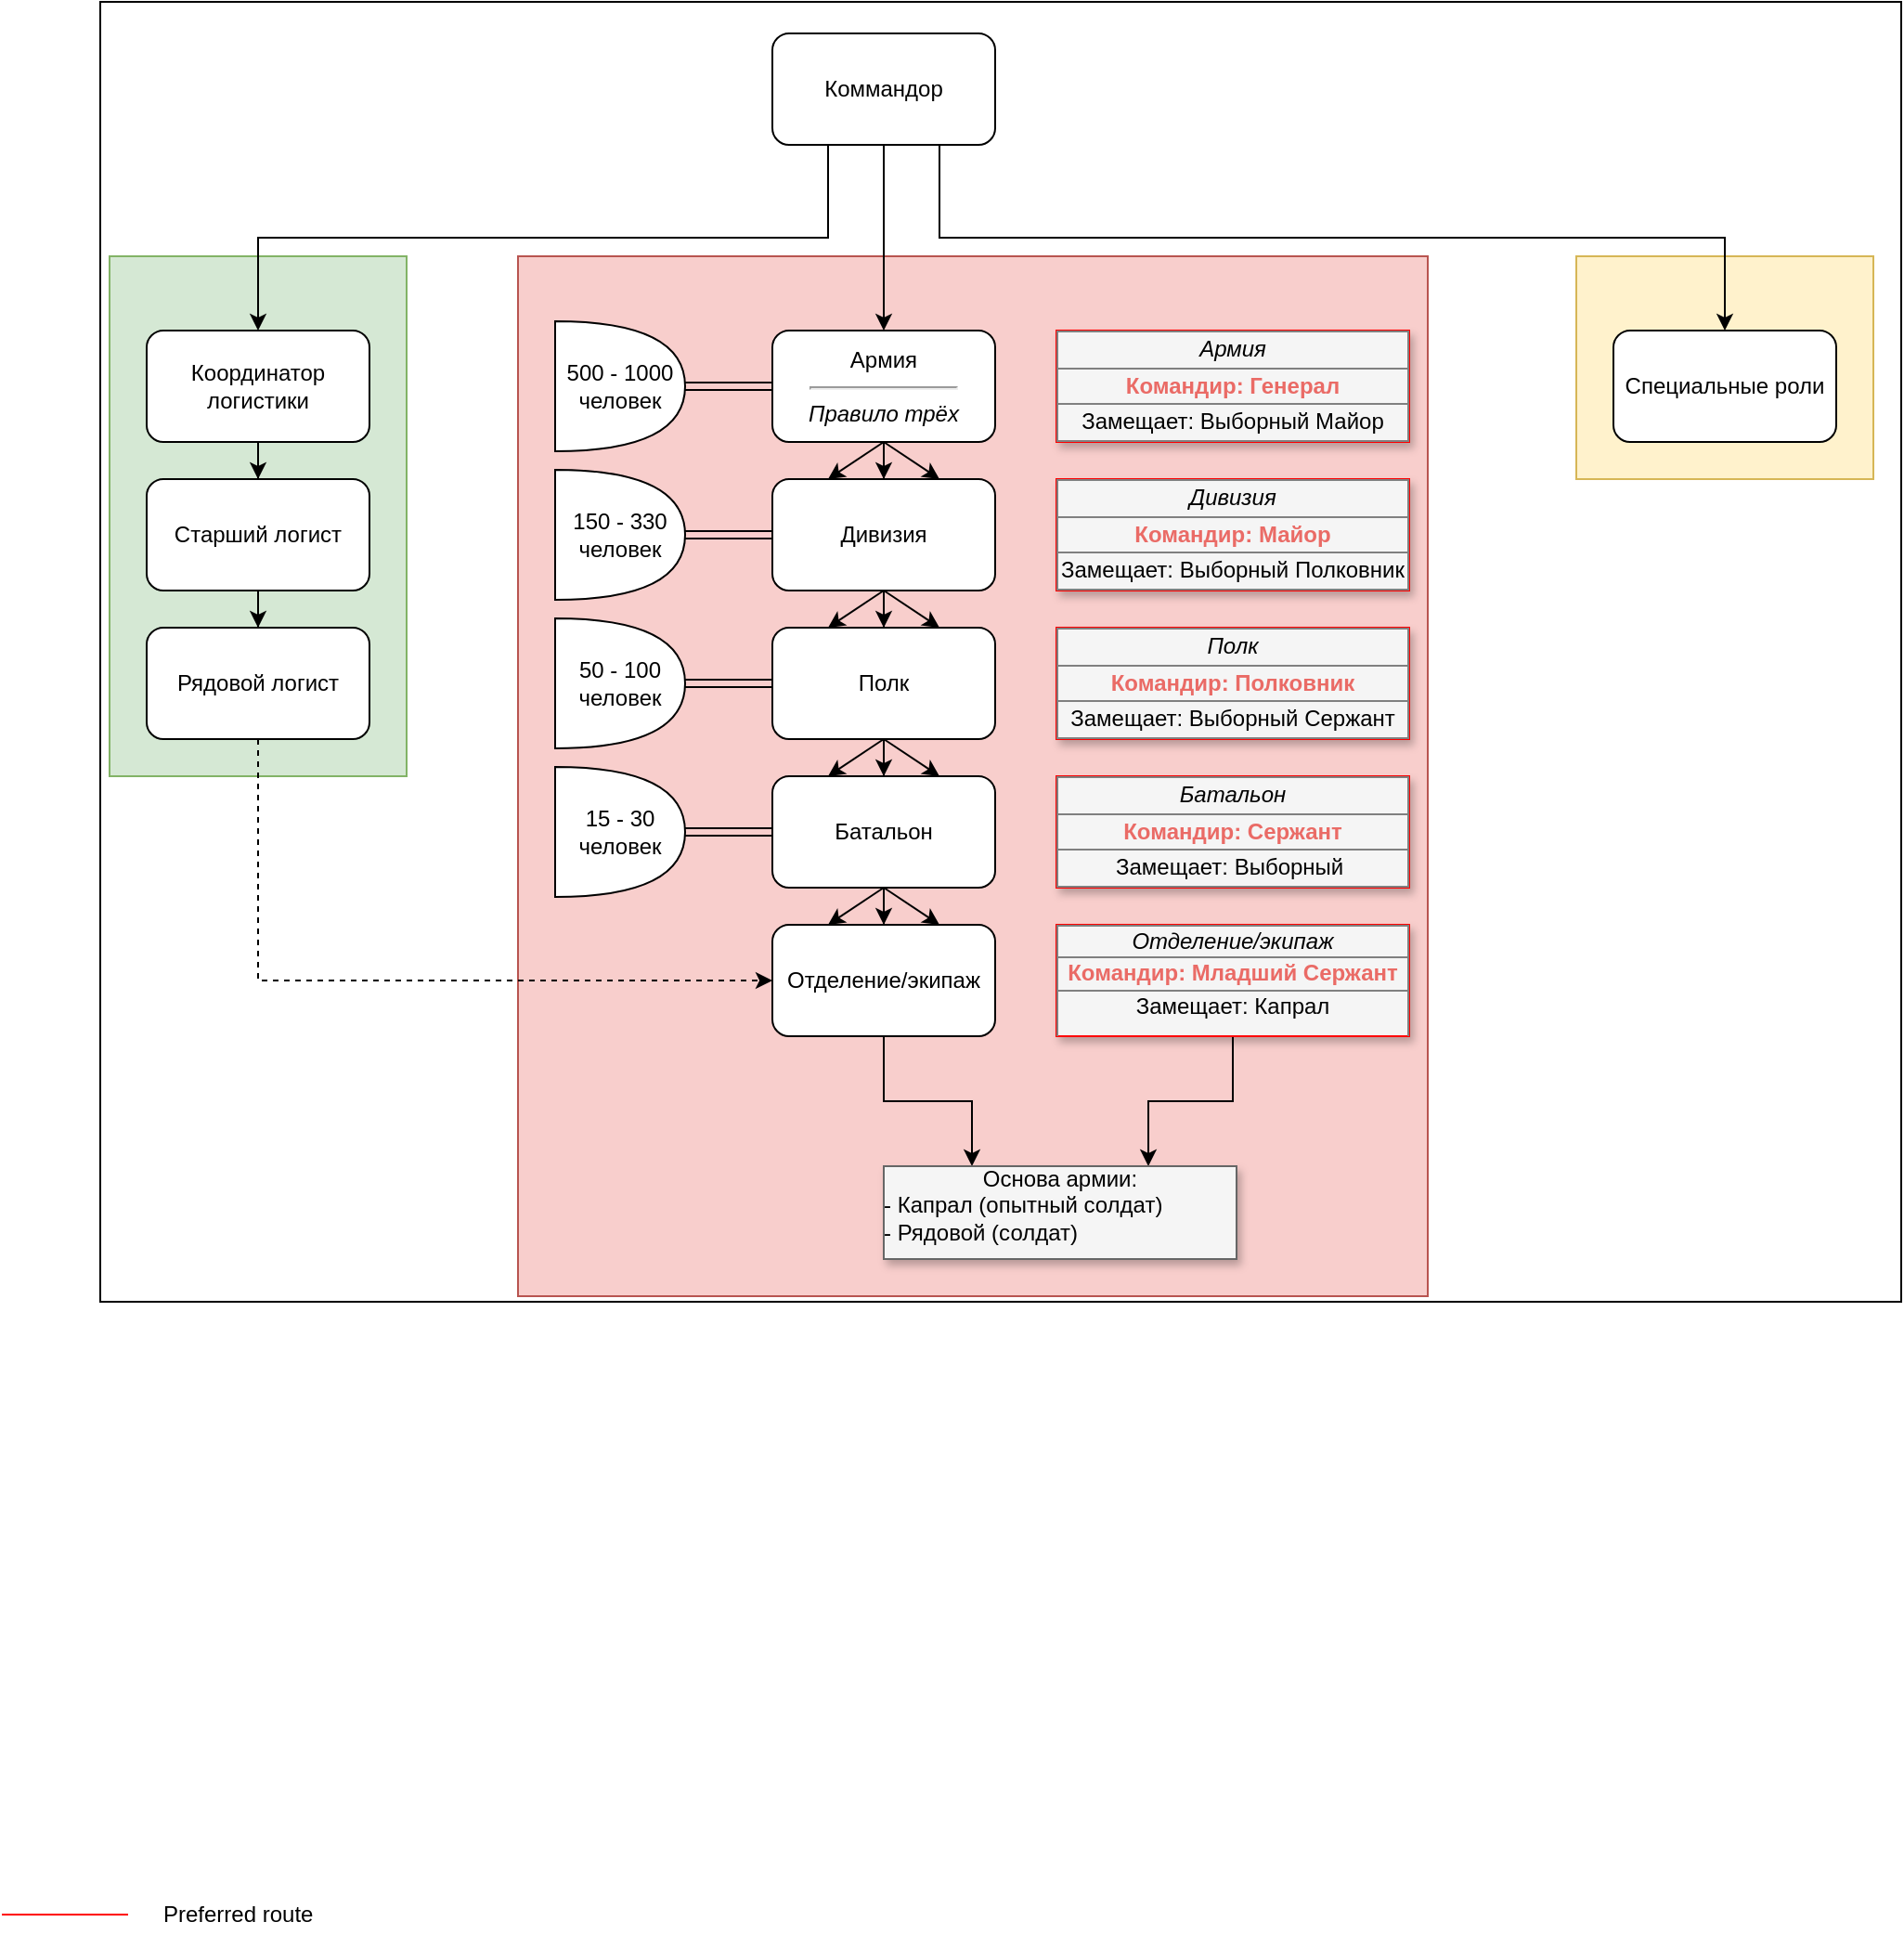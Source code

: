 <mxfile version="20.5.1" type="github">
  <diagram name="Page-1" id="9c096ad6-e400-ecc8-3e38-643d2caac077">
    <mxGraphModel dx="1422" dy="762" grid="1" gridSize="10" guides="1" tooltips="1" connect="1" arrows="1" fold="1" page="1" pageScale="1.5" pageWidth="827" pageHeight="583" background="none" math="0" shadow="0">
      <root>
        <mxCell id="0" style=";html=1;" />
        <mxCell id="1" style=";html=1;" parent="0" />
        <mxCell id="SyCh86fztDe2KE6wsMSK-53" value="" style="rounded=0;whiteSpace=wrap;html=1;fontColor=#000000;" vertex="1" parent="1">
          <mxGeometry x="140" y="80" width="970" height="700" as="geometry" />
        </mxCell>
        <mxCell id="SyCh86fztDe2KE6wsMSK-36" value="" style="rounded=0;whiteSpace=wrap;html=1;fillColor=#fff2cc;strokeColor=#d6b656;" vertex="1" parent="1">
          <mxGeometry x="935" y="217" width="160" height="120" as="geometry" />
        </mxCell>
        <mxCell id="SyCh86fztDe2KE6wsMSK-21" value="" style="rounded=0;whiteSpace=wrap;html=1;fillColor=#d5e8d4;strokeColor=#82b366;" vertex="1" parent="1">
          <mxGeometry x="145" y="217" width="160" height="280" as="geometry" />
        </mxCell>
        <mxCell id="SyCh86fztDe2KE6wsMSK-6" value="" style="rounded=0;whiteSpace=wrap;html=1;fillColor=#f8cecc;strokeColor=#b85450;" vertex="1" parent="1">
          <mxGeometry x="365" y="217" width="490" height="560" as="geometry" />
        </mxCell>
        <mxCell id="30e23a8a0b95c500-1" value="&lt;table border=&quot;1&quot; width=&quot;100%&quot; style=&quot;width: 100% ; height: 100% ; border-collapse: collapse&quot;&gt;&lt;tbody&gt;&lt;tr&gt;&lt;td colspan=&quot;2&quot; align=&quot;center&quot;&gt;&lt;font style=&quot;font-size: 12px;&quot;&gt;&lt;i&gt;Армия&lt;/i&gt;&lt;/font&gt;&lt;/td&gt;&lt;/tr&gt;&lt;tr&gt;&lt;td align=&quot;center&quot;&gt;&lt;font color=&quot;#ea6b66&quot;&gt;&lt;b&gt;Командир: Генерал&lt;/b&gt;&lt;/font&gt;&lt;/td&gt;&lt;/tr&gt;&lt;tr&gt;&lt;td align=&quot;center&quot;&gt;Замещает: Выборный Майор&lt;/td&gt;&lt;/tr&gt;&lt;/tbody&gt;&lt;/table&gt;" style="text;html=1;strokeColor=#FF0000;fillColor=#f5f5f5;overflow=fill;rounded=0;shadow=1;fontSize=12;align=center;" parent="1" vertex="1">
          <mxGeometry x="655" y="257" width="190" height="60" as="geometry" />
        </mxCell>
        <mxCell id="3cfceab9cabfe5b9-59" value="" style="line;strokeWidth=1;html=1;rounded=1;fontSize=12;align=center;verticalAlign=middle;strokeColor=#FF0000;endFill=1;endArrow=classic;endSize=10;startSize=10;" parent="1" vertex="1">
          <mxGeometry x="87" y="1105" width="68" height="10" as="geometry" />
        </mxCell>
        <mxCell id="3cfceab9cabfe5b9-60" value="Preferred route" style="text;html=1;strokeColor=none;fillColor=none;align=left;verticalAlign=middle;whiteSpace=wrap;rounded=0;shadow=1;fontSize=12;" parent="1" vertex="1">
          <mxGeometry x="172" y="1100" width="143" height="20" as="geometry" />
        </mxCell>
        <mxCell id="SyCh86fztDe2KE6wsMSK-3" style="edgeStyle=orthogonalEdgeStyle;rounded=0;orthogonalLoop=1;jettySize=auto;html=1;exitX=0.25;exitY=1;exitDx=0;exitDy=0;" edge="1" parent="1" source="SyCh86fztDe2KE6wsMSK-1" target="SyCh86fztDe2KE6wsMSK-2">
          <mxGeometry relative="1" as="geometry" />
        </mxCell>
        <mxCell id="SyCh86fztDe2KE6wsMSK-5" style="edgeStyle=orthogonalEdgeStyle;rounded=0;orthogonalLoop=1;jettySize=auto;html=1;exitX=0.5;exitY=1;exitDx=0;exitDy=0;" edge="1" parent="1" source="SyCh86fztDe2KE6wsMSK-1" target="SyCh86fztDe2KE6wsMSK-4">
          <mxGeometry relative="1" as="geometry" />
        </mxCell>
        <mxCell id="SyCh86fztDe2KE6wsMSK-35" style="edgeStyle=orthogonalEdgeStyle;rounded=0;orthogonalLoop=1;jettySize=auto;html=1;exitX=0.75;exitY=1;exitDx=0;exitDy=0;" edge="1" parent="1" source="SyCh86fztDe2KE6wsMSK-1" target="SyCh86fztDe2KE6wsMSK-34">
          <mxGeometry relative="1" as="geometry">
            <Array as="points">
              <mxPoint x="592" y="207" />
              <mxPoint x="1015" y="207" />
            </Array>
          </mxGeometry>
        </mxCell>
        <mxCell id="SyCh86fztDe2KE6wsMSK-1" value="Коммандор" style="rounded=1;whiteSpace=wrap;html=1;" vertex="1" parent="1">
          <mxGeometry x="502" y="97" width="120" height="60" as="geometry" />
        </mxCell>
        <mxCell id="SyCh86fztDe2KE6wsMSK-17" style="edgeStyle=orthogonalEdgeStyle;rounded=0;orthogonalLoop=1;jettySize=auto;html=1;exitX=0.5;exitY=1;exitDx=0;exitDy=0;" edge="1" parent="1" source="SyCh86fztDe2KE6wsMSK-2" target="SyCh86fztDe2KE6wsMSK-16">
          <mxGeometry relative="1" as="geometry" />
        </mxCell>
        <mxCell id="SyCh86fztDe2KE6wsMSK-2" value="Координатор логистики" style="rounded=1;whiteSpace=wrap;html=1;" vertex="1" parent="1">
          <mxGeometry x="165" y="257" width="120" height="60" as="geometry" />
        </mxCell>
        <mxCell id="SyCh86fztDe2KE6wsMSK-9" style="edgeStyle=orthogonalEdgeStyle;rounded=0;orthogonalLoop=1;jettySize=auto;html=1;exitX=0.5;exitY=1;exitDx=0;exitDy=0;" edge="1" parent="1" source="SyCh86fztDe2KE6wsMSK-4" target="SyCh86fztDe2KE6wsMSK-8">
          <mxGeometry relative="1" as="geometry" />
        </mxCell>
        <mxCell id="SyCh86fztDe2KE6wsMSK-22" style="rounded=0;orthogonalLoop=1;jettySize=auto;html=1;exitX=0.5;exitY=1;exitDx=0;exitDy=0;entryX=0.75;entryY=0;entryDx=0;entryDy=0;" edge="1" parent="1" source="SyCh86fztDe2KE6wsMSK-4" target="SyCh86fztDe2KE6wsMSK-8">
          <mxGeometry relative="1" as="geometry" />
        </mxCell>
        <mxCell id="SyCh86fztDe2KE6wsMSK-24" style="rounded=0;orthogonalLoop=1;jettySize=auto;html=1;exitX=0.5;exitY=1;exitDx=0;exitDy=0;entryX=0.25;entryY=0;entryDx=0;entryDy=0;" edge="1" parent="1" source="SyCh86fztDe2KE6wsMSK-4" target="SyCh86fztDe2KE6wsMSK-8">
          <mxGeometry relative="1" as="geometry" />
        </mxCell>
        <mxCell id="SyCh86fztDe2KE6wsMSK-4" value="Армия&lt;br&gt;&lt;hr&gt;&lt;i&gt;Правило трёх&lt;/i&gt;" style="rounded=1;whiteSpace=wrap;html=1;" vertex="1" parent="1">
          <mxGeometry x="502" y="257" width="120" height="60" as="geometry" />
        </mxCell>
        <mxCell id="SyCh86fztDe2KE6wsMSK-11" style="edgeStyle=orthogonalEdgeStyle;rounded=0;orthogonalLoop=1;jettySize=auto;html=1;exitX=0.5;exitY=1;exitDx=0;exitDy=0;" edge="1" parent="1" source="SyCh86fztDe2KE6wsMSK-8" target="SyCh86fztDe2KE6wsMSK-10">
          <mxGeometry relative="1" as="geometry" />
        </mxCell>
        <mxCell id="SyCh86fztDe2KE6wsMSK-8" value="Дивизия" style="rounded=1;whiteSpace=wrap;html=1;" vertex="1" parent="1">
          <mxGeometry x="502" y="337" width="120" height="60" as="geometry" />
        </mxCell>
        <mxCell id="SyCh86fztDe2KE6wsMSK-13" style="edgeStyle=orthogonalEdgeStyle;rounded=0;orthogonalLoop=1;jettySize=auto;html=1;exitX=0.5;exitY=1;exitDx=0;exitDy=0;" edge="1" parent="1" source="SyCh86fztDe2KE6wsMSK-10" target="SyCh86fztDe2KE6wsMSK-12">
          <mxGeometry relative="1" as="geometry" />
        </mxCell>
        <mxCell id="SyCh86fztDe2KE6wsMSK-10" value="Полк" style="rounded=1;whiteSpace=wrap;html=1;" vertex="1" parent="1">
          <mxGeometry x="502" y="417" width="120" height="60" as="geometry" />
        </mxCell>
        <mxCell id="SyCh86fztDe2KE6wsMSK-15" style="edgeStyle=orthogonalEdgeStyle;rounded=0;orthogonalLoop=1;jettySize=auto;html=1;exitX=0.5;exitY=1;exitDx=0;exitDy=0;" edge="1" parent="1" source="SyCh86fztDe2KE6wsMSK-12" target="SyCh86fztDe2KE6wsMSK-14">
          <mxGeometry relative="1" as="geometry" />
        </mxCell>
        <mxCell id="SyCh86fztDe2KE6wsMSK-12" value="Батальон" style="rounded=1;whiteSpace=wrap;html=1;" vertex="1" parent="1">
          <mxGeometry x="502" y="497" width="120" height="60" as="geometry" />
        </mxCell>
        <mxCell id="SyCh86fztDe2KE6wsMSK-43" style="edgeStyle=orthogonalEdgeStyle;rounded=0;orthogonalLoop=1;jettySize=auto;html=1;exitX=0.5;exitY=1;exitDx=0;exitDy=0;entryX=0.25;entryY=0;entryDx=0;entryDy=0;fontColor=#000000;" edge="1" parent="1" source="SyCh86fztDe2KE6wsMSK-14" target="SyCh86fztDe2KE6wsMSK-41">
          <mxGeometry relative="1" as="geometry" />
        </mxCell>
        <mxCell id="SyCh86fztDe2KE6wsMSK-14" value="Отделение/экипаж" style="rounded=1;whiteSpace=wrap;html=1;" vertex="1" parent="1">
          <mxGeometry x="502" y="577" width="120" height="60" as="geometry" />
        </mxCell>
        <mxCell id="SyCh86fztDe2KE6wsMSK-19" style="edgeStyle=orthogonalEdgeStyle;rounded=0;orthogonalLoop=1;jettySize=auto;html=1;exitX=0.5;exitY=1;exitDx=0;exitDy=0;" edge="1" parent="1" source="SyCh86fztDe2KE6wsMSK-16" target="SyCh86fztDe2KE6wsMSK-18">
          <mxGeometry relative="1" as="geometry" />
        </mxCell>
        <mxCell id="SyCh86fztDe2KE6wsMSK-16" value="Старший логист" style="rounded=1;whiteSpace=wrap;html=1;" vertex="1" parent="1">
          <mxGeometry x="165" y="337" width="120" height="60" as="geometry" />
        </mxCell>
        <mxCell id="SyCh86fztDe2KE6wsMSK-20" style="edgeStyle=orthogonalEdgeStyle;rounded=0;orthogonalLoop=1;jettySize=auto;html=1;exitX=0.5;exitY=1;exitDx=0;exitDy=0;entryX=0;entryY=0.5;entryDx=0;entryDy=0;dashed=1;" edge="1" parent="1" source="SyCh86fztDe2KE6wsMSK-18" target="SyCh86fztDe2KE6wsMSK-14">
          <mxGeometry relative="1" as="geometry" />
        </mxCell>
        <mxCell id="SyCh86fztDe2KE6wsMSK-18" value="Рядовой логист" style="rounded=1;whiteSpace=wrap;html=1;" vertex="1" parent="1">
          <mxGeometry x="165" y="417" width="120" height="60" as="geometry" />
        </mxCell>
        <mxCell id="SyCh86fztDe2KE6wsMSK-27" style="rounded=0;orthogonalLoop=1;jettySize=auto;html=1;exitX=0.5;exitY=1;exitDx=0;exitDy=0;entryX=0.75;entryY=0;entryDx=0;entryDy=0;" edge="1" parent="1">
          <mxGeometry relative="1" as="geometry">
            <mxPoint x="562" y="397" as="sourcePoint" />
            <mxPoint x="592" y="417" as="targetPoint" />
          </mxGeometry>
        </mxCell>
        <mxCell id="SyCh86fztDe2KE6wsMSK-28" style="rounded=0;orthogonalLoop=1;jettySize=auto;html=1;exitX=0.5;exitY=1;exitDx=0;exitDy=0;entryX=0.25;entryY=0;entryDx=0;entryDy=0;" edge="1" parent="1">
          <mxGeometry relative="1" as="geometry">
            <mxPoint x="562" y="397" as="sourcePoint" />
            <mxPoint x="532.0" y="417" as="targetPoint" />
          </mxGeometry>
        </mxCell>
        <mxCell id="SyCh86fztDe2KE6wsMSK-29" style="rounded=0;orthogonalLoop=1;jettySize=auto;html=1;exitX=0.5;exitY=1;exitDx=0;exitDy=0;entryX=0.75;entryY=0;entryDx=0;entryDy=0;" edge="1" parent="1">
          <mxGeometry relative="1" as="geometry">
            <mxPoint x="562" y="477" as="sourcePoint" />
            <mxPoint x="592" y="497" as="targetPoint" />
          </mxGeometry>
        </mxCell>
        <mxCell id="SyCh86fztDe2KE6wsMSK-30" style="rounded=0;orthogonalLoop=1;jettySize=auto;html=1;exitX=0.5;exitY=1;exitDx=0;exitDy=0;entryX=0.25;entryY=0;entryDx=0;entryDy=0;" edge="1" parent="1">
          <mxGeometry relative="1" as="geometry">
            <mxPoint x="562" y="477" as="sourcePoint" />
            <mxPoint x="532.0" y="497" as="targetPoint" />
          </mxGeometry>
        </mxCell>
        <mxCell id="SyCh86fztDe2KE6wsMSK-31" style="rounded=0;orthogonalLoop=1;jettySize=auto;html=1;exitX=0.5;exitY=1;exitDx=0;exitDy=0;entryX=0.75;entryY=0;entryDx=0;entryDy=0;" edge="1" parent="1">
          <mxGeometry relative="1" as="geometry">
            <mxPoint x="562" y="557" as="sourcePoint" />
            <mxPoint x="592" y="577" as="targetPoint" />
          </mxGeometry>
        </mxCell>
        <mxCell id="SyCh86fztDe2KE6wsMSK-32" style="rounded=0;orthogonalLoop=1;jettySize=auto;html=1;exitX=0.5;exitY=1;exitDx=0;exitDy=0;entryX=0.25;entryY=0;entryDx=0;entryDy=0;" edge="1" parent="1">
          <mxGeometry relative="1" as="geometry">
            <mxPoint x="562" y="557" as="sourcePoint" />
            <mxPoint x="532.0" y="577" as="targetPoint" />
          </mxGeometry>
        </mxCell>
        <mxCell id="SyCh86fztDe2KE6wsMSK-34" value="Специальные роли" style="rounded=1;whiteSpace=wrap;html=1;" vertex="1" parent="1">
          <mxGeometry x="955" y="257" width="120" height="60" as="geometry" />
        </mxCell>
        <mxCell id="SyCh86fztDe2KE6wsMSK-37" value="&lt;table border=&quot;1&quot; width=&quot;100%&quot; style=&quot;width: 100% ; height: 100% ; border-collapse: collapse&quot;&gt;&lt;tbody&gt;&lt;tr&gt;&lt;td colspan=&quot;2&quot; align=&quot;center&quot;&gt;&lt;font style=&quot;font-size: 12px;&quot;&gt;&lt;i&gt;Дивизия&lt;/i&gt;&lt;/font&gt;&lt;/td&gt;&lt;/tr&gt;&lt;tr&gt;&lt;td align=&quot;center&quot;&gt;&lt;font color=&quot;#ea6b66&quot;&gt;&lt;b&gt;Командир: Майор&lt;/b&gt;&lt;/font&gt;&lt;/td&gt;&lt;/tr&gt;&lt;tr&gt;&lt;td align=&quot;center&quot;&gt;Замещает: Выборный Полковник&lt;/td&gt;&lt;/tr&gt;&lt;/tbody&gt;&lt;/table&gt;" style="text;html=1;strokeColor=#FF0000;fillColor=#f5f5f5;overflow=fill;rounded=0;shadow=1;fontSize=12;align=center;" vertex="1" parent="1">
          <mxGeometry x="655" y="337" width="190" height="60" as="geometry" />
        </mxCell>
        <mxCell id="SyCh86fztDe2KE6wsMSK-38" value="&lt;table border=&quot;1&quot; width=&quot;100%&quot; style=&quot;width: 100% ; height: 100% ; border-collapse: collapse&quot;&gt;&lt;tbody&gt;&lt;tr&gt;&lt;td colspan=&quot;2&quot; align=&quot;center&quot;&gt;&lt;font style=&quot;font-size: 12px;&quot;&gt;&lt;i&gt;Полк&lt;/i&gt;&lt;/font&gt;&lt;/td&gt;&lt;/tr&gt;&lt;tr&gt;&lt;td align=&quot;center&quot;&gt;&lt;font color=&quot;#ea6b66&quot;&gt;&lt;b&gt;Командир: Полковник&lt;/b&gt;&lt;/font&gt;&lt;/td&gt;&lt;/tr&gt;&lt;tr&gt;&lt;td align=&quot;center&quot;&gt;Замещает: Выборный Сержант&lt;/td&gt;&lt;/tr&gt;&lt;/tbody&gt;&lt;/table&gt;" style="text;html=1;strokeColor=#FF0000;fillColor=#f5f5f5;overflow=fill;rounded=0;shadow=1;fontSize=12;align=center;" vertex="1" parent="1">
          <mxGeometry x="655" y="417" width="190" height="60" as="geometry" />
        </mxCell>
        <mxCell id="SyCh86fztDe2KE6wsMSK-39" value="&lt;table border=&quot;1&quot; width=&quot;100%&quot; style=&quot;width: 100% ; height: 100% ; border-collapse: collapse&quot;&gt;&lt;tbody&gt;&lt;tr&gt;&lt;td colspan=&quot;2&quot; align=&quot;center&quot;&gt;&lt;font style=&quot;font-size: 12px;&quot;&gt;&lt;i&gt;Батальон&lt;/i&gt;&lt;/font&gt;&lt;/td&gt;&lt;/tr&gt;&lt;tr&gt;&lt;td align=&quot;center&quot;&gt;&lt;font color=&quot;#ea6b66&quot;&gt;&lt;b&gt;Командир: Сержант&lt;/b&gt;&lt;/font&gt;&lt;/td&gt;&lt;/tr&gt;&lt;tr&gt;&lt;td align=&quot;center&quot;&gt;Замещает: Выборный&amp;nbsp;&lt;/td&gt;&lt;/tr&gt;&lt;/tbody&gt;&lt;/table&gt;" style="text;html=1;strokeColor=#FF0000;fillColor=#f5f5f5;overflow=fill;rounded=0;shadow=1;fontSize=12;align=center;" vertex="1" parent="1">
          <mxGeometry x="655" y="497" width="190" height="60" as="geometry" />
        </mxCell>
        <mxCell id="SyCh86fztDe2KE6wsMSK-42" style="edgeStyle=orthogonalEdgeStyle;rounded=0;orthogonalLoop=1;jettySize=auto;html=1;exitX=0.5;exitY=1;exitDx=0;exitDy=0;fontColor=#EA6B66;entryX=0.75;entryY=0;entryDx=0;entryDy=0;" edge="1" parent="1" source="SyCh86fztDe2KE6wsMSK-40" target="SyCh86fztDe2KE6wsMSK-41">
          <mxGeometry relative="1" as="geometry" />
        </mxCell>
        <mxCell id="SyCh86fztDe2KE6wsMSK-40" value="&lt;table border=&quot;1&quot; width=&quot;100%&quot; style=&quot;width: 100% ; height: 100% ; border-collapse: collapse&quot;&gt;&lt;tbody&gt;&lt;tr&gt;&lt;td colspan=&quot;2&quot; align=&quot;center&quot;&gt;&lt;font style=&quot;font-size: 12px;&quot;&gt;&lt;i&gt;Отделение/экипаж&lt;/i&gt;&lt;/font&gt;&lt;/td&gt;&lt;/tr&gt;&lt;tr&gt;&lt;td align=&quot;center&quot;&gt;&lt;font color=&quot;#ea6b66&quot;&gt;&lt;b&gt;Командир: Младший Сержант&lt;/b&gt;&lt;/font&gt;&lt;/td&gt;&lt;/tr&gt;&lt;tr&gt;&lt;td&gt;Замещает: Капрал&lt;br&gt;&lt;br&gt;&lt;/td&gt;&lt;/tr&gt;&lt;/tbody&gt;&lt;/table&gt;" style="text;html=1;strokeColor=#FF0000;fillColor=#f5f5f5;overflow=fill;rounded=0;shadow=1;fontSize=12;align=center;" vertex="1" parent="1">
          <mxGeometry x="655" y="577" width="190" height="60" as="geometry" />
        </mxCell>
        <mxCell id="SyCh86fztDe2KE6wsMSK-41" value="&lt;font color=&quot;#000000&quot;&gt;Основа армии:&lt;br&gt;&lt;div style=&quot;text-align: left;&quot;&gt;&lt;span style=&quot;background-color: initial;&quot;&gt;- Капрал (опытный солдат)&lt;/span&gt;&lt;/div&gt;&lt;div style=&quot;text-align: left;&quot;&gt;&lt;span style=&quot;background-color: initial;&quot;&gt;- Рядовой (солдат)&lt;/span&gt;&lt;/div&gt;&lt;/font&gt;" style="text;html=1;strokeColor=#666666;fillColor=#f5f5f5;overflow=fill;rounded=0;shadow=1;fontSize=12;align=center;fontColor=#333333;" vertex="1" parent="1">
          <mxGeometry x="562" y="707" width="190" height="50" as="geometry" />
        </mxCell>
        <mxCell id="SyCh86fztDe2KE6wsMSK-46" style="edgeStyle=orthogonalEdgeStyle;rounded=0;orthogonalLoop=1;jettySize=auto;html=1;fontColor=#000000;shape=link;" edge="1" parent="1" source="SyCh86fztDe2KE6wsMSK-45" target="SyCh86fztDe2KE6wsMSK-4">
          <mxGeometry relative="1" as="geometry" />
        </mxCell>
        <mxCell id="SyCh86fztDe2KE6wsMSK-45" value="500 - 1000 человек" style="shape=or;whiteSpace=wrap;html=1;fontColor=#000000;" vertex="1" parent="1">
          <mxGeometry x="385" y="252" width="70" height="70" as="geometry" />
        </mxCell>
        <mxCell id="SyCh86fztDe2KE6wsMSK-50" style="edgeStyle=orthogonalEdgeStyle;shape=link;rounded=0;orthogonalLoop=1;jettySize=auto;html=1;fontColor=#000000;" edge="1" parent="1" source="SyCh86fztDe2KE6wsMSK-47" target="SyCh86fztDe2KE6wsMSK-8">
          <mxGeometry relative="1" as="geometry" />
        </mxCell>
        <mxCell id="SyCh86fztDe2KE6wsMSK-47" value="150 - 330 человек" style="shape=or;whiteSpace=wrap;html=1;fontColor=#000000;" vertex="1" parent="1">
          <mxGeometry x="385" y="332" width="70" height="70" as="geometry" />
        </mxCell>
        <mxCell id="SyCh86fztDe2KE6wsMSK-51" style="edgeStyle=orthogonalEdgeStyle;shape=link;rounded=0;orthogonalLoop=1;jettySize=auto;html=1;entryX=0;entryY=0.5;entryDx=0;entryDy=0;fontColor=#000000;" edge="1" parent="1" source="SyCh86fztDe2KE6wsMSK-48" target="SyCh86fztDe2KE6wsMSK-10">
          <mxGeometry relative="1" as="geometry" />
        </mxCell>
        <mxCell id="SyCh86fztDe2KE6wsMSK-48" value="50 - 100 человек" style="shape=or;whiteSpace=wrap;html=1;fontColor=#000000;" vertex="1" parent="1">
          <mxGeometry x="385" y="412" width="70" height="70" as="geometry" />
        </mxCell>
        <mxCell id="SyCh86fztDe2KE6wsMSK-52" style="edgeStyle=orthogonalEdgeStyle;shape=link;rounded=0;orthogonalLoop=1;jettySize=auto;html=1;entryX=0;entryY=0.5;entryDx=0;entryDy=0;fontColor=#000000;" edge="1" parent="1" source="SyCh86fztDe2KE6wsMSK-49" target="SyCh86fztDe2KE6wsMSK-12">
          <mxGeometry relative="1" as="geometry" />
        </mxCell>
        <mxCell id="SyCh86fztDe2KE6wsMSK-49" value="15 - 30 человек" style="shape=or;whiteSpace=wrap;html=1;fontColor=#000000;" vertex="1" parent="1">
          <mxGeometry x="385" y="492" width="70" height="70" as="geometry" />
        </mxCell>
      </root>
    </mxGraphModel>
  </diagram>
</mxfile>
